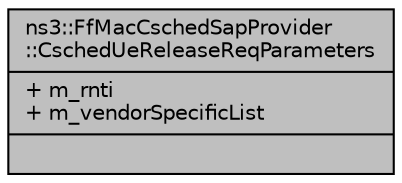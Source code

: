 digraph "ns3::FfMacCschedSapProvider::CschedUeReleaseReqParameters"
{
  edge [fontname="Helvetica",fontsize="10",labelfontname="Helvetica",labelfontsize="10"];
  node [fontname="Helvetica",fontsize="10",shape=record];
  Node1 [label="{ns3::FfMacCschedSapProvider\l::CschedUeReleaseReqParameters\n|+ m_rnti\l+ m_vendorSpecificList\l|}",height=0.2,width=0.4,color="black", fillcolor="grey75", style="filled", fontcolor="black"];
}
